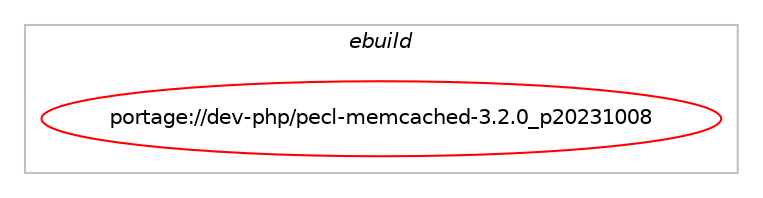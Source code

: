 digraph prolog {

# *************
# Graph options
# *************

newrank=true;
concentrate=true;
compound=true;
graph [rankdir=LR,fontname=Helvetica,fontsize=10,ranksep=1.5];#, ranksep=2.5, nodesep=0.2];
edge  [arrowhead=vee];
node  [fontname=Helvetica,fontsize=10];

# **********
# The ebuild
# **********

subgraph cluster_leftcol {
color=gray;
label=<<i>ebuild</i>>;
id [label="portage://dev-php/pecl-memcached-3.2.0_p20231008", color=red, width=4, href="../dev-php/pecl-memcached-3.2.0_p20231008.svg"];
}

# ****************
# The dependencies
# ****************

subgraph cluster_midcol {
color=gray;
label=<<i>dependencies</i>>;
subgraph cluster_compile {
fillcolor="#eeeeee";
style=filled;
label=<<i>compile</i>>;
# *** BEGIN UNKNOWN DEPENDENCY TYPE (TODO) ***
# id -> equal(any_of_group([package_dependency(portage://dev-php/pecl-memcached-3.2.0_p20231008,install,no,dev-libs,libmemcached-awesome,none,[,,],[],[use(optenable(sasl),negative)]),package_dependency(portage://dev-php/pecl-memcached-3.2.0_p20231008,install,no,dev-libs,libmemcached,greaterequal,[1.0.14,,,1.0.14],[],[use(optenable(sasl),negative)])]))
# *** END UNKNOWN DEPENDENCY TYPE (TODO) ***

# *** BEGIN UNKNOWN DEPENDENCY TYPE (TODO) ***
# id -> equal(use_conditional_group(positive,igbinary,portage://dev-php/pecl-memcached-3.2.0_p20231008,[package_dependency(portage://dev-php/pecl-memcached-3.2.0_p20231008,install,no,dev-php,igbinary,none,[,,],[],[use(optenable(php_targets_php8-1),negative),use(optenable(php_targets_php8-2),negative)])]))
# *** END UNKNOWN DEPENDENCY TYPE (TODO) ***

# *** BEGIN UNKNOWN DEPENDENCY TYPE (TODO) ***
# id -> equal(use_conditional_group(positive,php_targets_php8-1,portage://dev-php/pecl-memcached-3.2.0_p20231008,[package_dependency(portage://dev-php/pecl-memcached-3.2.0_p20231008,install,no,dev-lang,php,none,[,,],[slot(8.1)],[use(optenable(json),positive),use(optenable(session),negative)])]))
# *** END UNKNOWN DEPENDENCY TYPE (TODO) ***

# *** BEGIN UNKNOWN DEPENDENCY TYPE (TODO) ***
# id -> equal(use_conditional_group(positive,php_targets_php8-2,portage://dev-php/pecl-memcached-3.2.0_p20231008,[package_dependency(portage://dev-php/pecl-memcached-3.2.0_p20231008,install,no,dev-lang,php,none,[,,],[slot(8.2)],[use(optenable(json),positive),use(optenable(session),negative)])]))
# *** END UNKNOWN DEPENDENCY TYPE (TODO) ***

# *** BEGIN UNKNOWN DEPENDENCY TYPE (TODO) ***
# id -> equal(package_dependency(portage://dev-php/pecl-memcached-3.2.0_p20231008,install,no,sys-libs,zlib,none,[,,],[],[]))
# *** END UNKNOWN DEPENDENCY TYPE (TODO) ***

}
subgraph cluster_compileandrun {
fillcolor="#eeeeee";
style=filled;
label=<<i>compile and run</i>>;
}
subgraph cluster_run {
fillcolor="#eeeeee";
style=filled;
label=<<i>run</i>>;
# *** BEGIN UNKNOWN DEPENDENCY TYPE (TODO) ***
# id -> equal(any_of_group([package_dependency(portage://dev-php/pecl-memcached-3.2.0_p20231008,run,no,dev-libs,libmemcached-awesome,none,[,,],[],[use(optenable(sasl),negative)]),package_dependency(portage://dev-php/pecl-memcached-3.2.0_p20231008,run,no,dev-libs,libmemcached,greaterequal,[1.0.14,,,1.0.14],[],[use(optenable(sasl),negative)])]))
# *** END UNKNOWN DEPENDENCY TYPE (TODO) ***

# *** BEGIN UNKNOWN DEPENDENCY TYPE (TODO) ***
# id -> equal(use_conditional_group(positive,igbinary,portage://dev-php/pecl-memcached-3.2.0_p20231008,[package_dependency(portage://dev-php/pecl-memcached-3.2.0_p20231008,run,no,dev-php,igbinary,none,[,,],[],[use(optenable(php_targets_php8-1),negative),use(optenable(php_targets_php8-2),negative)])]))
# *** END UNKNOWN DEPENDENCY TYPE (TODO) ***

# *** BEGIN UNKNOWN DEPENDENCY TYPE (TODO) ***
# id -> equal(use_conditional_group(positive,php_targets_php8-1,portage://dev-php/pecl-memcached-3.2.0_p20231008,[package_dependency(portage://dev-php/pecl-memcached-3.2.0_p20231008,run,no,dev-lang,php,none,[,,],[slot(8.1)],[use(optenable(json),positive),use(optenable(session),negative)])]))
# *** END UNKNOWN DEPENDENCY TYPE (TODO) ***

# *** BEGIN UNKNOWN DEPENDENCY TYPE (TODO) ***
# id -> equal(use_conditional_group(positive,php_targets_php8-2,portage://dev-php/pecl-memcached-3.2.0_p20231008,[package_dependency(portage://dev-php/pecl-memcached-3.2.0_p20231008,run,no,dev-lang,php,none,[,,],[slot(8.2)],[use(optenable(json),positive),use(optenable(session),negative)])]))
# *** END UNKNOWN DEPENDENCY TYPE (TODO) ***

# *** BEGIN UNKNOWN DEPENDENCY TYPE (TODO) ***
# id -> equal(package_dependency(portage://dev-php/pecl-memcached-3.2.0_p20231008,run,no,sys-libs,zlib,none,[,,],[],[]))
# *** END UNKNOWN DEPENDENCY TYPE (TODO) ***

}
}

# **************
# The candidates
# **************

subgraph cluster_choices {
rank=same;
color=gray;
label=<<i>candidates</i>>;

}

}

